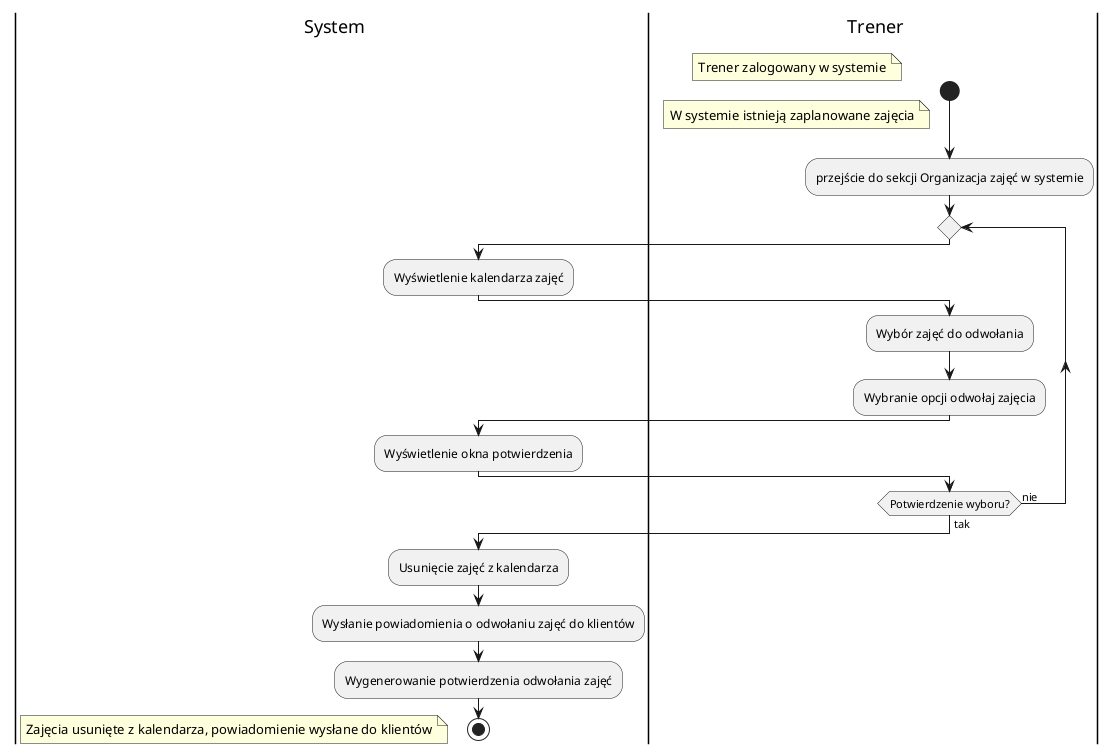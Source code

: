 @startuml

|s| System
|t| Trener
start
floating note left: Trener zalogowany w systemie
floating note left: W systemie istnieją zaplanowane zajęcia
:przejście do sekcji Organizacja zajęć w systemie;
repeat
    |s|
    :Wyświetlenie kalendarza zajęć;
    |t|
    :Wybór zajęć do odwołania;
    :Wybranie opcji odwołaj zajęcia;
    |s|
    :Wyświetlenie okna potwierdzenia;
    |t|
repeat while (Potwierdzenie wyboru?) is (nie) not (tak)
|s|
:Usunięcie zajęć z kalendarza;
:Wysłanie powiadomienia o odwołaniu zajęć do klientów;
:Wygenerowanie potwierdzenia odwołania zajęć;
stop
floating note left: Zajęcia usunięte z kalendarza, powiadomienie wysłane do klientów

@enduml
